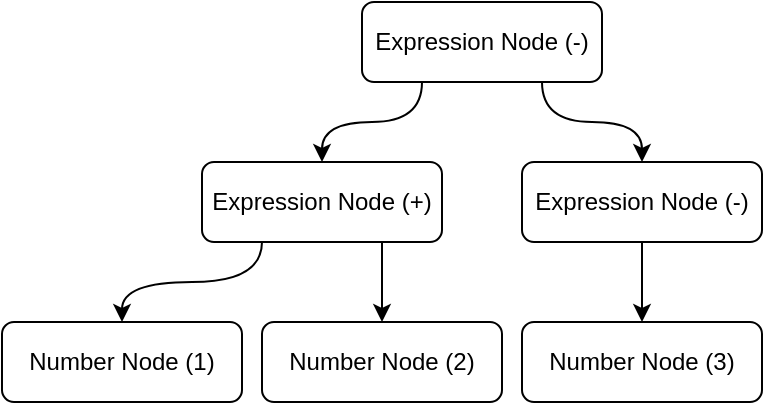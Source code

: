 <mxfile version="20.0.1" type="device"><diagram id="jTQ8mpNuE8715UXXiZor" name="Page-1"><mxGraphModel dx="782" dy="421" grid="1" gridSize="10" guides="1" tooltips="1" connect="1" arrows="1" fold="1" page="1" pageScale="1" pageWidth="850" pageHeight="1100" math="0" shadow="0"><root><mxCell id="0"/><mxCell id="1" parent="0"/><mxCell id="hWuVSsfUmufeWffXuNuy-1" value="" style="group" vertex="1" connectable="0" parent="1"><mxGeometry x="140" y="80" width="380" height="200" as="geometry"/></mxCell><mxCell id="jUm6XRJVv6UcztpcpjeR-1" value="Expression Node (-)" style="rounded=1;whiteSpace=wrap;html=1;" parent="hWuVSsfUmufeWffXuNuy-1" vertex="1"><mxGeometry x="180" width="120" height="40" as="geometry"/></mxCell><mxCell id="jUm6XRJVv6UcztpcpjeR-2" value="Expression Node (+)" style="rounded=1;whiteSpace=wrap;html=1;" parent="hWuVSsfUmufeWffXuNuy-1" vertex="1"><mxGeometry x="100" y="80" width="120" height="40" as="geometry"/></mxCell><mxCell id="jUm6XRJVv6UcztpcpjeR-8" style="edgeStyle=orthogonalEdgeStyle;rounded=0;orthogonalLoop=1;jettySize=auto;html=1;exitX=0.25;exitY=1;exitDx=0;exitDy=0;entryX=0.5;entryY=0;entryDx=0;entryDy=0;curved=1;" parent="hWuVSsfUmufeWffXuNuy-1" source="jUm6XRJVv6UcztpcpjeR-1" target="jUm6XRJVv6UcztpcpjeR-2" edge="1"><mxGeometry relative="1" as="geometry"/></mxCell><mxCell id="jUm6XRJVv6UcztpcpjeR-3" value="Expression Node (-)" style="rounded=1;whiteSpace=wrap;html=1;" parent="hWuVSsfUmufeWffXuNuy-1" vertex="1"><mxGeometry x="260" y="80" width="120" height="40" as="geometry"/></mxCell><mxCell id="jUm6XRJVv6UcztpcpjeR-14" style="edgeStyle=orthogonalEdgeStyle;rounded=0;orthogonalLoop=1;jettySize=auto;html=1;exitX=0.75;exitY=1;exitDx=0;exitDy=0;entryX=0.5;entryY=0;entryDx=0;entryDy=0;curved=1;" parent="hWuVSsfUmufeWffXuNuy-1" source="jUm6XRJVv6UcztpcpjeR-1" target="jUm6XRJVv6UcztpcpjeR-3" edge="1"><mxGeometry relative="1" as="geometry"/></mxCell><mxCell id="jUm6XRJVv6UcztpcpjeR-4" value="Number Node (1)" style="rounded=1;whiteSpace=wrap;html=1;" parent="hWuVSsfUmufeWffXuNuy-1" vertex="1"><mxGeometry y="160" width="120" height="40" as="geometry"/></mxCell><mxCell id="jUm6XRJVv6UcztpcpjeR-11" style="edgeStyle=orthogonalEdgeStyle;rounded=0;orthogonalLoop=1;jettySize=auto;html=1;exitX=0.25;exitY=1;exitDx=0;exitDy=0;entryX=0.5;entryY=0;entryDx=0;entryDy=0;curved=1;" parent="hWuVSsfUmufeWffXuNuy-1" source="jUm6XRJVv6UcztpcpjeR-2" target="jUm6XRJVv6UcztpcpjeR-4" edge="1"><mxGeometry relative="1" as="geometry"/></mxCell><mxCell id="jUm6XRJVv6UcztpcpjeR-5" value="Number&amp;nbsp;Node (2)" style="rounded=1;whiteSpace=wrap;html=1;" parent="hWuVSsfUmufeWffXuNuy-1" vertex="1"><mxGeometry x="130" y="160" width="120" height="40" as="geometry"/></mxCell><mxCell id="jUm6XRJVv6UcztpcpjeR-12" style="edgeStyle=orthogonalEdgeStyle;rounded=0;orthogonalLoop=1;jettySize=auto;html=1;exitX=0.75;exitY=1;exitDx=0;exitDy=0;entryX=0.5;entryY=0;entryDx=0;entryDy=0;curved=1;" parent="hWuVSsfUmufeWffXuNuy-1" source="jUm6XRJVv6UcztpcpjeR-2" target="jUm6XRJVv6UcztpcpjeR-5" edge="1"><mxGeometry relative="1" as="geometry"/></mxCell><mxCell id="jUm6XRJVv6UcztpcpjeR-7" value="Number&amp;nbsp;Node (3)" style="rounded=1;whiteSpace=wrap;html=1;" parent="hWuVSsfUmufeWffXuNuy-1" vertex="1"><mxGeometry x="260" y="160" width="120" height="40" as="geometry"/></mxCell><mxCell id="jUm6XRJVv6UcztpcpjeR-15" style="edgeStyle=orthogonalEdgeStyle;rounded=0;orthogonalLoop=1;jettySize=auto;html=1;exitX=0.5;exitY=1;exitDx=0;exitDy=0;entryX=0.5;entryY=0;entryDx=0;entryDy=0;curved=1;" parent="hWuVSsfUmufeWffXuNuy-1" source="jUm6XRJVv6UcztpcpjeR-3" target="jUm6XRJVv6UcztpcpjeR-7" edge="1"><mxGeometry relative="1" as="geometry"/></mxCell></root></mxGraphModel></diagram></mxfile>